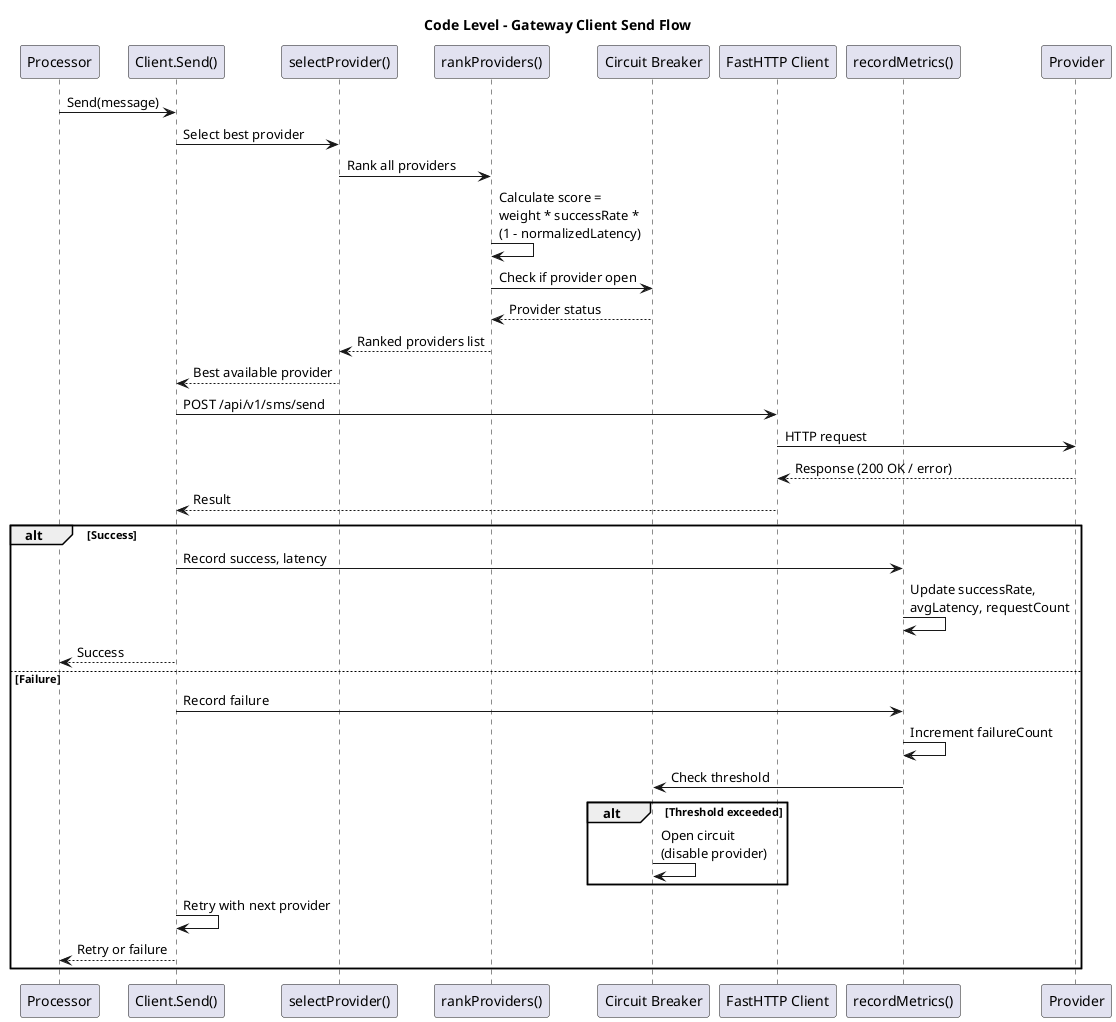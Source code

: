 @startuml
title Code Level - Gateway Client Send Flow

participant "Processor" as P
participant "Client.Send()" as C
participant "selectProvider()" as S
participant "rankProviders()" as R
participant "Circuit Breaker" as CB
participant "FastHTTP Client" as H
participant "recordMetrics()" as M
participant "Provider" as PR

P -> C: Send(message)
C -> S: Select best provider
S -> R: Rank all providers
R -> R: Calculate score =\nweight * successRate *\n(1 - normalizedLatency)
R -> CB: Check if provider open
CB --> R: Provider status
R --> S: Ranked providers list
S --> C: Best available provider

C -> H: POST /api/v1/sms/send
H -> PR: HTTP request
PR --> H: Response (200 OK / error)
H --> C: Result

alt Success
    C -> M: Record success, latency
    M -> M: Update successRate,\navgLatency, requestCount
    C --> P: Success
else Failure
    C -> M: Record failure
    M -> M: Increment failureCount
    M -> CB: Check threshold
    alt Threshold exceeded
        CB -> CB: Open circuit\n(disable provider)
    end
    C -> C: Retry with next provider
    C --> P: Retry or failure
end

@enduml